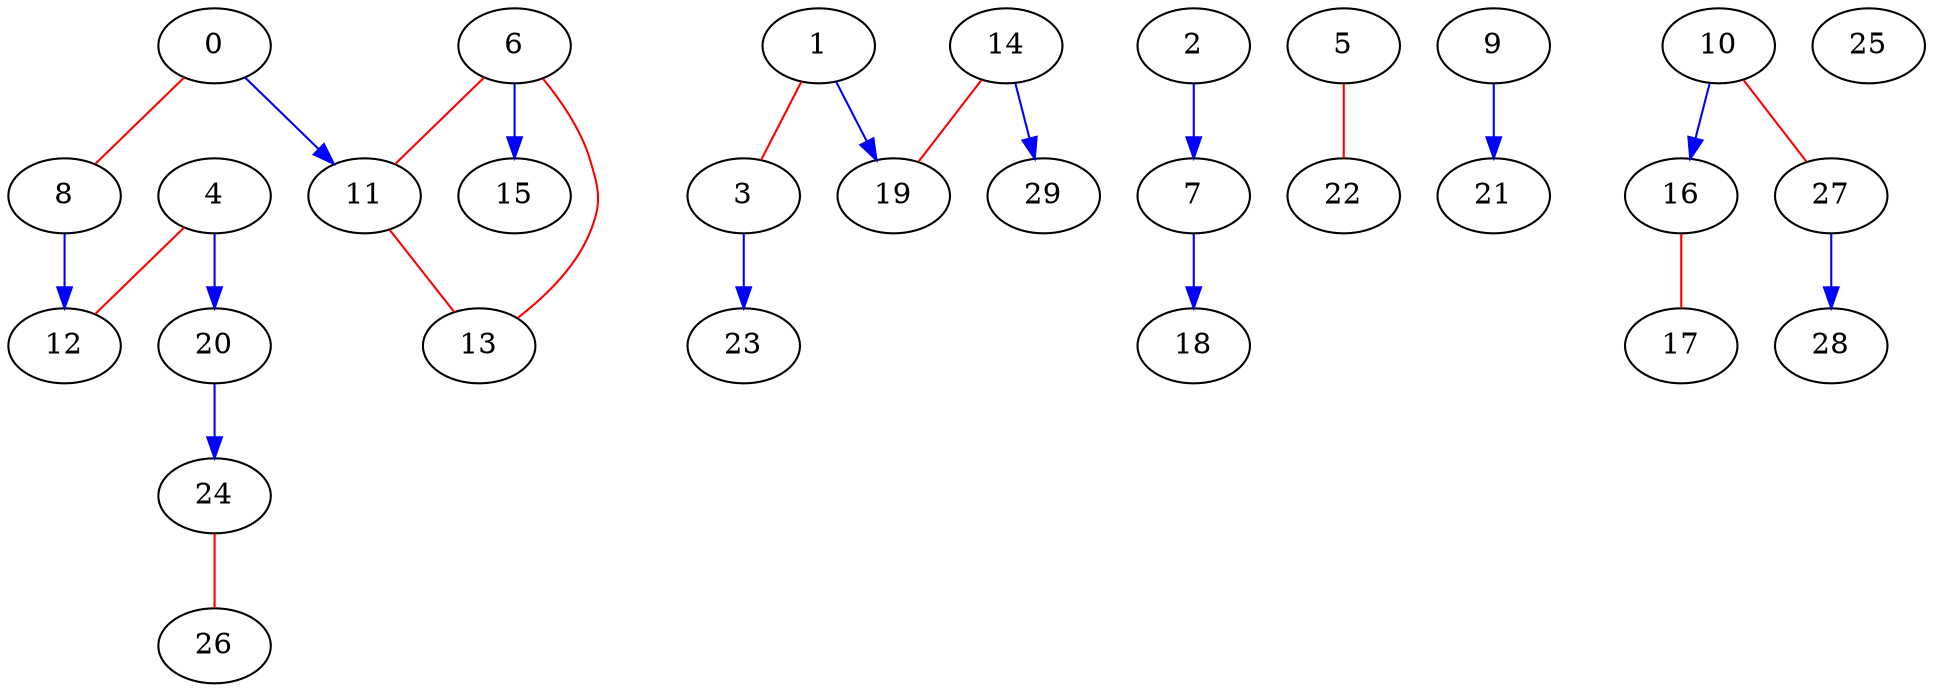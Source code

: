 digraph {
	0; 1; 2; 3; 4; 5; 6; 7; 8; 9; 10; 11; 12; 13; 14; 15; 16; 17; 18; 19; 20; 21; 22; 23; 24; 25; 26; 27; 28; 29; 
	subgraph Par {
		edge [dir=none, color=red]
		0 -> 8;
		1 -> 3;
		4 -> 12;
		5 -> 22;
		6 -> 11;
		6 -> 13;
		10 -> 27;
		11 -> 13;
		14 -> 19;
		16 -> 17;
		24 -> 26;
	}

	subgraph Pre {
		edge [color=blue]
		0 -> 11;
		1 -> 19;
		2 -> 7;
		3 -> 23;
		4 -> 20;
		6 -> 15;
		7 -> 18;
		8 -> 12;
		9 -> 21;
		10 -> 16;
		14 -> 29;
		20 -> 24;
		27 -> 28;
	}
}
